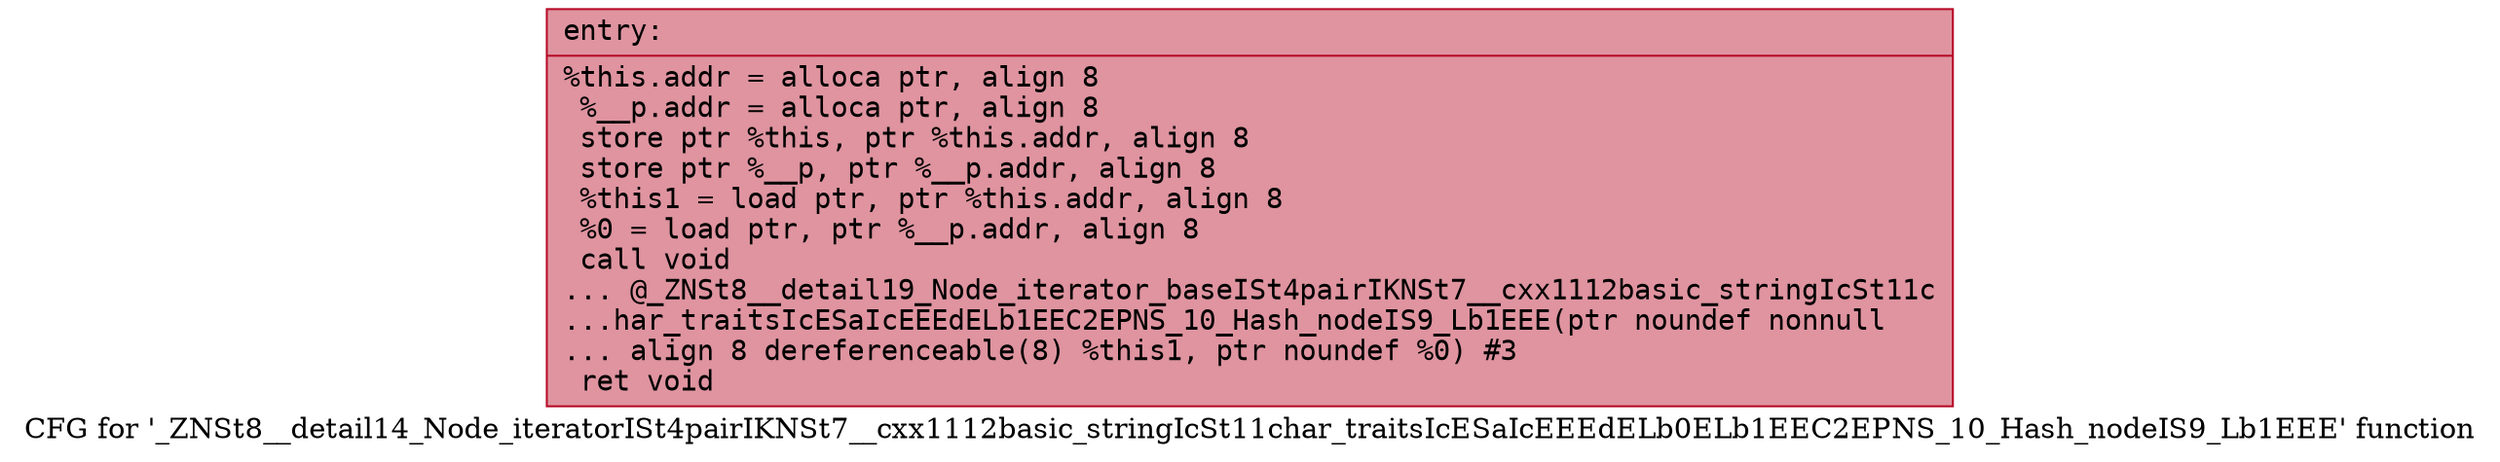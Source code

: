 digraph "CFG for '_ZNSt8__detail14_Node_iteratorISt4pairIKNSt7__cxx1112basic_stringIcSt11char_traitsIcESaIcEEEdELb0ELb1EEC2EPNS_10_Hash_nodeIS9_Lb1EEE' function" {
	label="CFG for '_ZNSt8__detail14_Node_iteratorISt4pairIKNSt7__cxx1112basic_stringIcSt11char_traitsIcESaIcEEEdELb0ELb1EEC2EPNS_10_Hash_nodeIS9_Lb1EEE' function";

	Node0x556bfe9db480 [shape=record,color="#b70d28ff", style=filled, fillcolor="#b70d2870" fontname="Courier",label="{entry:\l|  %this.addr = alloca ptr, align 8\l  %__p.addr = alloca ptr, align 8\l  store ptr %this, ptr %this.addr, align 8\l  store ptr %__p, ptr %__p.addr, align 8\l  %this1 = load ptr, ptr %this.addr, align 8\l  %0 = load ptr, ptr %__p.addr, align 8\l  call void\l... @_ZNSt8__detail19_Node_iterator_baseISt4pairIKNSt7__cxx1112basic_stringIcSt11c\l...har_traitsIcESaIcEEEdELb1EEC2EPNS_10_Hash_nodeIS9_Lb1EEE(ptr noundef nonnull\l... align 8 dereferenceable(8) %this1, ptr noundef %0) #3\l  ret void\l}"];
}
